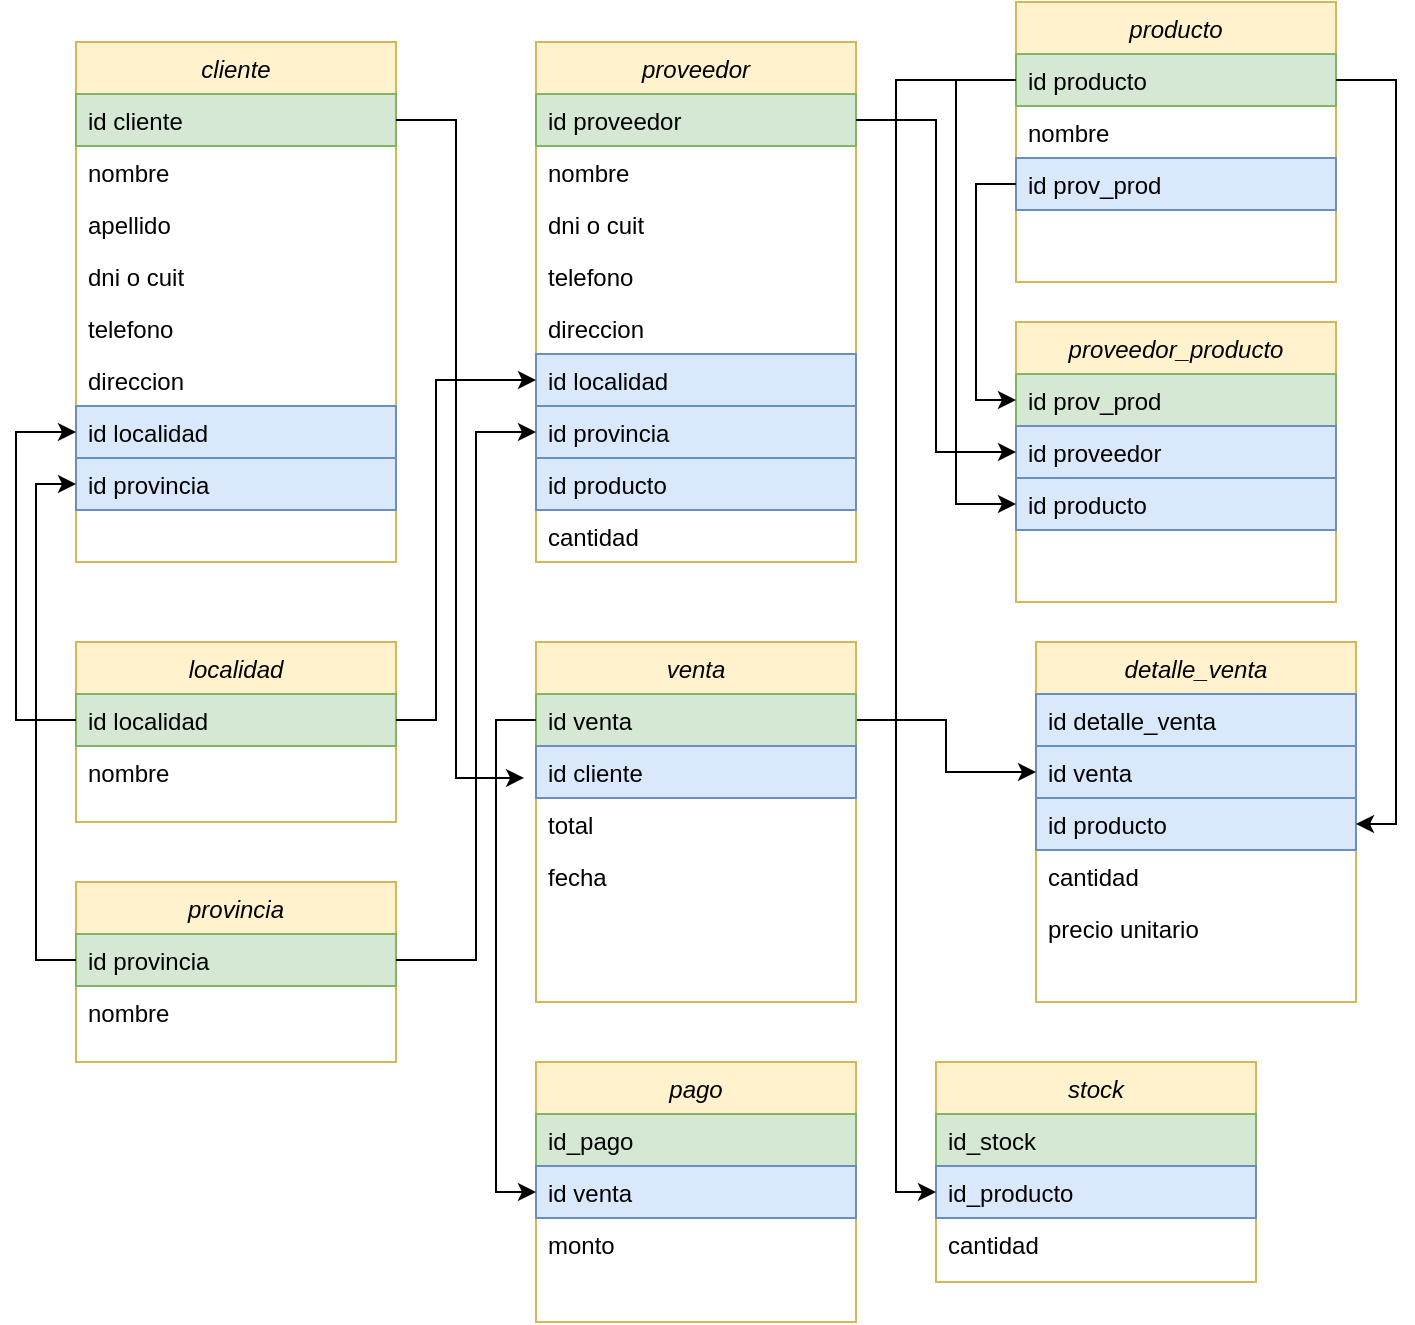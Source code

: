 <mxfile version="24.3.1" type="github">
  <diagram id="C5RBs43oDa-KdzZeNtuy" name="Page-1">
    <mxGraphModel dx="880" dy="434" grid="1" gridSize="10" guides="1" tooltips="1" connect="1" arrows="1" fold="1" page="1" pageScale="1" pageWidth="827" pageHeight="1169" math="0" shadow="0">
      <root>
        <mxCell id="WIyWlLk6GJQsqaUBKTNV-0" />
        <mxCell id="WIyWlLk6GJQsqaUBKTNV-1" parent="WIyWlLk6GJQsqaUBKTNV-0" />
        <mxCell id="zkfFHV4jXpPFQw0GAbJ--0" value="cliente" style="swimlane;fontStyle=2;align=center;verticalAlign=top;childLayout=stackLayout;horizontal=1;startSize=26;horizontalStack=0;resizeParent=1;resizeLast=0;collapsible=1;marginBottom=0;rounded=0;shadow=0;strokeWidth=1;fillColor=#fff2cc;strokeColor=#d6b656;" parent="WIyWlLk6GJQsqaUBKTNV-1" vertex="1">
          <mxGeometry x="40" y="50" width="160" height="260" as="geometry">
            <mxRectangle x="110" y="90" width="160" height="26" as="alternateBounds" />
          </mxGeometry>
        </mxCell>
        <mxCell id="lT-vKkIBtKRImfOXavmu-7" value="id cliente" style="text;align=left;verticalAlign=top;spacingLeft=4;spacingRight=4;overflow=hidden;rotatable=0;points=[[0,0.5],[1,0.5]];portConstraint=eastwest;fillColor=#d5e8d4;strokeColor=#82b366;" parent="zkfFHV4jXpPFQw0GAbJ--0" vertex="1">
          <mxGeometry y="26" width="160" height="26" as="geometry" />
        </mxCell>
        <mxCell id="zkfFHV4jXpPFQw0GAbJ--1" value="nombre" style="text;align=left;verticalAlign=top;spacingLeft=4;spacingRight=4;overflow=hidden;rotatable=0;points=[[0,0.5],[1,0.5]];portConstraint=eastwest;" parent="zkfFHV4jXpPFQw0GAbJ--0" vertex="1">
          <mxGeometry y="52" width="160" height="26" as="geometry" />
        </mxCell>
        <mxCell id="lT-vKkIBtKRImfOXavmu-24" value="apellido" style="text;align=left;verticalAlign=top;spacingLeft=4;spacingRight=4;overflow=hidden;rotatable=0;points=[[0,0.5],[1,0.5]];portConstraint=eastwest;rounded=0;shadow=0;html=0;" parent="zkfFHV4jXpPFQw0GAbJ--0" vertex="1">
          <mxGeometry y="78" width="160" height="26" as="geometry" />
        </mxCell>
        <mxCell id="lT-vKkIBtKRImfOXavmu-14" value="dni o cuit" style="text;align=left;verticalAlign=top;spacingLeft=4;spacingRight=4;overflow=hidden;rotatable=0;points=[[0,0.5],[1,0.5]];portConstraint=eastwest;rounded=0;shadow=0;html=0;" parent="zkfFHV4jXpPFQw0GAbJ--0" vertex="1">
          <mxGeometry y="104" width="160" height="26" as="geometry" />
        </mxCell>
        <mxCell id="zkfFHV4jXpPFQw0GAbJ--3" value="telefono" style="text;align=left;verticalAlign=top;spacingLeft=4;spacingRight=4;overflow=hidden;rotatable=0;points=[[0,0.5],[1,0.5]];portConstraint=eastwest;rounded=0;shadow=0;html=0;" parent="zkfFHV4jXpPFQw0GAbJ--0" vertex="1">
          <mxGeometry y="130" width="160" height="26" as="geometry" />
        </mxCell>
        <mxCell id="lT-vKkIBtKRImfOXavmu-5" value="direccion" style="text;align=left;verticalAlign=top;spacingLeft=4;spacingRight=4;overflow=hidden;rotatable=0;points=[[0,0.5],[1,0.5]];portConstraint=eastwest;rounded=0;shadow=0;html=0;" parent="zkfFHV4jXpPFQw0GAbJ--0" vertex="1">
          <mxGeometry y="156" width="160" height="26" as="geometry" />
        </mxCell>
        <mxCell id="lT-vKkIBtKRImfOXavmu-16" value="id localidad" style="text;align=left;verticalAlign=top;spacingLeft=4;spacingRight=4;overflow=hidden;rotatable=0;points=[[0,0.5],[1,0.5]];portConstraint=eastwest;rounded=0;shadow=0;html=0;fillColor=#dae8fc;strokeColor=#6c8ebf;" parent="zkfFHV4jXpPFQw0GAbJ--0" vertex="1">
          <mxGeometry y="182" width="160" height="26" as="geometry" />
        </mxCell>
        <mxCell id="lT-vKkIBtKRImfOXavmu-32" value="id provincia" style="text;align=left;verticalAlign=top;spacingLeft=4;spacingRight=4;overflow=hidden;rotatable=0;points=[[0,0.5],[1,0.5]];portConstraint=eastwest;rounded=0;shadow=0;html=0;fillColor=#dae8fc;strokeColor=#6c8ebf;" parent="zkfFHV4jXpPFQw0GAbJ--0" vertex="1">
          <mxGeometry y="208" width="160" height="26" as="geometry" />
        </mxCell>
        <mxCell id="lT-vKkIBtKRImfOXavmu-8" value="proveedor" style="swimlane;fontStyle=2;align=center;verticalAlign=top;childLayout=stackLayout;horizontal=1;startSize=26;horizontalStack=0;resizeParent=1;resizeLast=0;collapsible=1;marginBottom=0;rounded=0;shadow=0;strokeWidth=1;fillColor=#fff2cc;strokeColor=#d6b656;" parent="WIyWlLk6GJQsqaUBKTNV-1" vertex="1">
          <mxGeometry x="270" y="50" width="160" height="260" as="geometry">
            <mxRectangle x="110" y="90" width="160" height="26" as="alternateBounds" />
          </mxGeometry>
        </mxCell>
        <mxCell id="lT-vKkIBtKRImfOXavmu-9" value="id proveedor" style="text;align=left;verticalAlign=top;spacingLeft=4;spacingRight=4;overflow=hidden;rotatable=0;points=[[0,0.5],[1,0.5]];portConstraint=eastwest;fillColor=#d5e8d4;strokeColor=#82b366;" parent="lT-vKkIBtKRImfOXavmu-8" vertex="1">
          <mxGeometry y="26" width="160" height="26" as="geometry" />
        </mxCell>
        <mxCell id="lT-vKkIBtKRImfOXavmu-10" value="nombre" style="text;align=left;verticalAlign=top;spacingLeft=4;spacingRight=4;overflow=hidden;rotatable=0;points=[[0,0.5],[1,0.5]];portConstraint=eastwest;" parent="lT-vKkIBtKRImfOXavmu-8" vertex="1">
          <mxGeometry y="52" width="160" height="26" as="geometry" />
        </mxCell>
        <mxCell id="lT-vKkIBtKRImfOXavmu-11" value="dni o cuit" style="text;align=left;verticalAlign=top;spacingLeft=4;spacingRight=4;overflow=hidden;rotatable=0;points=[[0,0.5],[1,0.5]];portConstraint=eastwest;rounded=0;shadow=0;html=0;" parent="lT-vKkIBtKRImfOXavmu-8" vertex="1">
          <mxGeometry y="78" width="160" height="26" as="geometry" />
        </mxCell>
        <mxCell id="lT-vKkIBtKRImfOXavmu-12" value="telefono" style="text;align=left;verticalAlign=top;spacingLeft=4;spacingRight=4;overflow=hidden;rotatable=0;points=[[0,0.5],[1,0.5]];portConstraint=eastwest;rounded=0;shadow=0;html=0;" parent="lT-vKkIBtKRImfOXavmu-8" vertex="1">
          <mxGeometry y="104" width="160" height="26" as="geometry" />
        </mxCell>
        <mxCell id="lT-vKkIBtKRImfOXavmu-13" value="direccion" style="text;align=left;verticalAlign=top;spacingLeft=4;spacingRight=4;overflow=hidden;rotatable=0;points=[[0,0.5],[1,0.5]];portConstraint=eastwest;rounded=0;shadow=0;html=0;" parent="lT-vKkIBtKRImfOXavmu-8" vertex="1">
          <mxGeometry y="130" width="160" height="26" as="geometry" />
        </mxCell>
        <mxCell id="lT-vKkIBtKRImfOXavmu-34" value="id localidad" style="text;align=left;verticalAlign=top;spacingLeft=4;spacingRight=4;overflow=hidden;rotatable=0;points=[[0,0.5],[1,0.5]];portConstraint=eastwest;rounded=0;shadow=0;html=0;fillColor=#dae8fc;strokeColor=#6c8ebf;" parent="lT-vKkIBtKRImfOXavmu-8" vertex="1">
          <mxGeometry y="156" width="160" height="26" as="geometry" />
        </mxCell>
        <mxCell id="lT-vKkIBtKRImfOXavmu-35" value="id provincia" style="text;align=left;verticalAlign=top;spacingLeft=4;spacingRight=4;overflow=hidden;rotatable=0;points=[[0,0.5],[1,0.5]];portConstraint=eastwest;rounded=0;shadow=0;html=0;fillColor=#dae8fc;strokeColor=#6c8ebf;" parent="lT-vKkIBtKRImfOXavmu-8" vertex="1">
          <mxGeometry y="182" width="160" height="26" as="geometry" />
        </mxCell>
        <mxCell id="lT-vKkIBtKRImfOXavmu-40" value="id producto" style="text;align=left;verticalAlign=top;spacingLeft=4;spacingRight=4;overflow=hidden;rotatable=0;points=[[0,0.5],[1,0.5]];portConstraint=eastwest;rounded=0;shadow=0;html=0;fillColor=#dae8fc;strokeColor=#6c8ebf;" parent="lT-vKkIBtKRImfOXavmu-8" vertex="1">
          <mxGeometry y="208" width="160" height="26" as="geometry" />
        </mxCell>
        <mxCell id="lT-vKkIBtKRImfOXavmu-75" value="cantidad" style="text;align=left;verticalAlign=top;spacingLeft=4;spacingRight=4;overflow=hidden;rotatable=0;points=[[0,0.5],[1,0.5]];portConstraint=eastwest;" parent="lT-vKkIBtKRImfOXavmu-8" vertex="1">
          <mxGeometry y="234" width="160" height="26" as="geometry" />
        </mxCell>
        <mxCell id="lT-vKkIBtKRImfOXavmu-18" value="producto" style="swimlane;fontStyle=2;align=center;verticalAlign=top;childLayout=stackLayout;horizontal=1;startSize=26;horizontalStack=0;resizeParent=1;resizeLast=0;collapsible=1;marginBottom=0;rounded=0;shadow=0;strokeWidth=1;fillColor=#fff2cc;strokeColor=#d6b656;" parent="WIyWlLk6GJQsqaUBKTNV-1" vertex="1">
          <mxGeometry x="510" y="30" width="160" height="140" as="geometry">
            <mxRectangle x="110" y="90" width="160" height="26" as="alternateBounds" />
          </mxGeometry>
        </mxCell>
        <mxCell id="lT-vKkIBtKRImfOXavmu-19" value="id producto" style="text;align=left;verticalAlign=top;spacingLeft=4;spacingRight=4;overflow=hidden;rotatable=0;points=[[0,0.5],[1,0.5]];portConstraint=eastwest;fillColor=#d5e8d4;strokeColor=#82b366;" parent="lT-vKkIBtKRImfOXavmu-18" vertex="1">
          <mxGeometry y="26" width="160" height="26" as="geometry" />
        </mxCell>
        <mxCell id="lT-vKkIBtKRImfOXavmu-20" value="nombre" style="text;align=left;verticalAlign=top;spacingLeft=4;spacingRight=4;overflow=hidden;rotatable=0;points=[[0,0.5],[1,0.5]];portConstraint=eastwest;" parent="lT-vKkIBtKRImfOXavmu-18" vertex="1">
          <mxGeometry y="52" width="160" height="26" as="geometry" />
        </mxCell>
        <mxCell id="_AdkZtTfkjZvVcLTfwH7-5" value="id prov_prod" style="text;align=left;verticalAlign=top;spacingLeft=4;spacingRight=4;overflow=hidden;rotatable=0;points=[[0,0.5],[1,0.5]];portConstraint=eastwest;fillColor=#dae8fc;strokeColor=#6c8ebf;" vertex="1" parent="lT-vKkIBtKRImfOXavmu-18">
          <mxGeometry y="78" width="160" height="26" as="geometry" />
        </mxCell>
        <mxCell id="lT-vKkIBtKRImfOXavmu-25" value="localidad" style="swimlane;fontStyle=2;align=center;verticalAlign=top;childLayout=stackLayout;horizontal=1;startSize=26;horizontalStack=0;resizeParent=1;resizeLast=0;collapsible=1;marginBottom=0;rounded=0;shadow=0;strokeWidth=1;fillColor=#fff2cc;strokeColor=#d6b656;" parent="WIyWlLk6GJQsqaUBKTNV-1" vertex="1">
          <mxGeometry x="40" y="350" width="160" height="90" as="geometry">
            <mxRectangle x="110" y="90" width="160" height="26" as="alternateBounds" />
          </mxGeometry>
        </mxCell>
        <mxCell id="lT-vKkIBtKRImfOXavmu-26" value="id localidad" style="text;align=left;verticalAlign=top;spacingLeft=4;spacingRight=4;overflow=hidden;rotatable=0;points=[[0,0.5],[1,0.5]];portConstraint=eastwest;fillColor=#d5e8d4;strokeColor=#82b366;" parent="lT-vKkIBtKRImfOXavmu-25" vertex="1">
          <mxGeometry y="26" width="160" height="26" as="geometry" />
        </mxCell>
        <mxCell id="lT-vKkIBtKRImfOXavmu-27" value="nombre" style="text;align=left;verticalAlign=top;spacingLeft=4;spacingRight=4;overflow=hidden;rotatable=0;points=[[0,0.5],[1,0.5]];portConstraint=eastwest;" parent="lT-vKkIBtKRImfOXavmu-25" vertex="1">
          <mxGeometry y="52" width="160" height="26" as="geometry" />
        </mxCell>
        <mxCell id="lT-vKkIBtKRImfOXavmu-29" value="provincia" style="swimlane;fontStyle=2;align=center;verticalAlign=top;childLayout=stackLayout;horizontal=1;startSize=26;horizontalStack=0;resizeParent=1;resizeLast=0;collapsible=1;marginBottom=0;rounded=0;shadow=0;strokeWidth=1;fillColor=#fff2cc;strokeColor=#d6b656;" parent="WIyWlLk6GJQsqaUBKTNV-1" vertex="1">
          <mxGeometry x="40" y="470" width="160" height="90" as="geometry">
            <mxRectangle x="110" y="90" width="160" height="26" as="alternateBounds" />
          </mxGeometry>
        </mxCell>
        <mxCell id="lT-vKkIBtKRImfOXavmu-30" value="id provincia" style="text;align=left;verticalAlign=top;spacingLeft=4;spacingRight=4;overflow=hidden;rotatable=0;points=[[0,0.5],[1,0.5]];portConstraint=eastwest;fillColor=#d5e8d4;strokeColor=#82b366;" parent="lT-vKkIBtKRImfOXavmu-29" vertex="1">
          <mxGeometry y="26" width="160" height="26" as="geometry" />
        </mxCell>
        <mxCell id="lT-vKkIBtKRImfOXavmu-31" value="nombre" style="text;align=left;verticalAlign=top;spacingLeft=4;spacingRight=4;overflow=hidden;rotatable=0;points=[[0,0.5],[1,0.5]];portConstraint=eastwest;" parent="lT-vKkIBtKRImfOXavmu-29" vertex="1">
          <mxGeometry y="52" width="160" height="26" as="geometry" />
        </mxCell>
        <mxCell id="lT-vKkIBtKRImfOXavmu-43" style="edgeStyle=orthogonalEdgeStyle;rounded=0;orthogonalLoop=1;jettySize=auto;html=1;exitX=0;exitY=0.5;exitDx=0;exitDy=0;entryX=0;entryY=0.75;entryDx=0;entryDy=0;" parent="WIyWlLk6GJQsqaUBKTNV-1" source="lT-vKkIBtKRImfOXavmu-26" target="zkfFHV4jXpPFQw0GAbJ--0" edge="1">
          <mxGeometry relative="1" as="geometry">
            <Array as="points">
              <mxPoint x="10" y="389" />
              <mxPoint x="10" y="245" />
            </Array>
          </mxGeometry>
        </mxCell>
        <mxCell id="lT-vKkIBtKRImfOXavmu-44" style="edgeStyle=orthogonalEdgeStyle;rounded=0;orthogonalLoop=1;jettySize=auto;html=1;exitX=0;exitY=0.5;exitDx=0;exitDy=0;entryX=0;entryY=0.5;entryDx=0;entryDy=0;" parent="WIyWlLk6GJQsqaUBKTNV-1" source="lT-vKkIBtKRImfOXavmu-30" target="lT-vKkIBtKRImfOXavmu-32" edge="1">
          <mxGeometry relative="1" as="geometry" />
        </mxCell>
        <mxCell id="lT-vKkIBtKRImfOXavmu-47" style="edgeStyle=orthogonalEdgeStyle;rounded=0;orthogonalLoop=1;jettySize=auto;html=1;exitX=1;exitY=0.5;exitDx=0;exitDy=0;" parent="WIyWlLk6GJQsqaUBKTNV-1" source="lT-vKkIBtKRImfOXavmu-26" target="lT-vKkIBtKRImfOXavmu-34" edge="1">
          <mxGeometry relative="1" as="geometry">
            <Array as="points">
              <mxPoint x="220" y="389" />
              <mxPoint x="220" y="219" />
            </Array>
          </mxGeometry>
        </mxCell>
        <mxCell id="lT-vKkIBtKRImfOXavmu-48" style="edgeStyle=orthogonalEdgeStyle;rounded=0;orthogonalLoop=1;jettySize=auto;html=1;exitX=1;exitY=0.5;exitDx=0;exitDy=0;entryX=0;entryY=0.75;entryDx=0;entryDy=0;" parent="WIyWlLk6GJQsqaUBKTNV-1" source="lT-vKkIBtKRImfOXavmu-30" target="lT-vKkIBtKRImfOXavmu-8" edge="1">
          <mxGeometry relative="1" as="geometry">
            <Array as="points">
              <mxPoint x="240" y="509" />
              <mxPoint x="240" y="245" />
            </Array>
          </mxGeometry>
        </mxCell>
        <mxCell id="lT-vKkIBtKRImfOXavmu-55" value="detalle_venta" style="swimlane;fontStyle=2;align=center;verticalAlign=top;childLayout=stackLayout;horizontal=1;startSize=26;horizontalStack=0;resizeParent=1;resizeLast=0;collapsible=1;marginBottom=0;rounded=0;shadow=0;strokeWidth=1;fillColor=#fff2cc;strokeColor=#d6b656;" parent="WIyWlLk6GJQsqaUBKTNV-1" vertex="1">
          <mxGeometry x="520" y="350" width="160" height="180" as="geometry">
            <mxRectangle x="110" y="90" width="160" height="26" as="alternateBounds" />
          </mxGeometry>
        </mxCell>
        <mxCell id="lT-vKkIBtKRImfOXavmu-72" value="id detalle_venta" style="text;align=left;verticalAlign=top;spacingLeft=4;spacingRight=4;overflow=hidden;rotatable=0;points=[[0,0.5],[1,0.5]];portConstraint=eastwest;fillColor=#dae8fc;strokeColor=#6c8ebf;" parent="lT-vKkIBtKRImfOXavmu-55" vertex="1">
          <mxGeometry y="26" width="160" height="26" as="geometry" />
        </mxCell>
        <mxCell id="lT-vKkIBtKRImfOXavmu-56" value="id venta" style="text;align=left;verticalAlign=top;spacingLeft=4;spacingRight=4;overflow=hidden;rotatable=0;points=[[0,0.5],[1,0.5]];portConstraint=eastwest;fillColor=#dae8fc;strokeColor=#6c8ebf;" parent="lT-vKkIBtKRImfOXavmu-55" vertex="1">
          <mxGeometry y="52" width="160" height="26" as="geometry" />
        </mxCell>
        <mxCell id="lT-vKkIBtKRImfOXavmu-58" value="id producto" style="text;align=left;verticalAlign=top;spacingLeft=4;spacingRight=4;overflow=hidden;rotatable=0;points=[[0,0.5],[1,0.5]];portConstraint=eastwest;rounded=0;shadow=0;html=0;fillColor=#dae8fc;strokeColor=#6c8ebf;" parent="lT-vKkIBtKRImfOXavmu-55" vertex="1">
          <mxGeometry y="78" width="160" height="26" as="geometry" />
        </mxCell>
        <mxCell id="lT-vKkIBtKRImfOXavmu-61" value="cantidad" style="text;align=left;verticalAlign=top;spacingLeft=4;spacingRight=4;overflow=hidden;rotatable=0;points=[[0,0.5],[1,0.5]];portConstraint=eastwest;" parent="lT-vKkIBtKRImfOXavmu-55" vertex="1">
          <mxGeometry y="104" width="160" height="26" as="geometry" />
        </mxCell>
        <mxCell id="lT-vKkIBtKRImfOXavmu-62" value="precio unitario" style="text;align=left;verticalAlign=top;spacingLeft=4;spacingRight=4;overflow=hidden;rotatable=0;points=[[0,0.5],[1,0.5]];portConstraint=eastwest;" parent="lT-vKkIBtKRImfOXavmu-55" vertex="1">
          <mxGeometry y="130" width="160" height="26" as="geometry" />
        </mxCell>
        <mxCell id="lT-vKkIBtKRImfOXavmu-68" style="edgeStyle=orthogonalEdgeStyle;rounded=0;orthogonalLoop=1;jettySize=auto;html=1;exitX=1;exitY=0.5;exitDx=0;exitDy=0;entryX=1;entryY=0.5;entryDx=0;entryDy=0;" parent="WIyWlLk6GJQsqaUBKTNV-1" source="lT-vKkIBtKRImfOXavmu-19" target="lT-vKkIBtKRImfOXavmu-58" edge="1">
          <mxGeometry relative="1" as="geometry" />
        </mxCell>
        <mxCell id="lT-vKkIBtKRImfOXavmu-73" style="edgeStyle=orthogonalEdgeStyle;rounded=0;orthogonalLoop=1;jettySize=auto;html=1;exitX=1;exitY=0.5;exitDx=0;exitDy=0;entryX=0;entryY=0.5;entryDx=0;entryDy=0;" parent="WIyWlLk6GJQsqaUBKTNV-1" source="lT-vKkIBtKRImfOXavmu-70" target="lT-vKkIBtKRImfOXavmu-56" edge="1">
          <mxGeometry relative="1" as="geometry" />
        </mxCell>
        <mxCell id="lT-vKkIBtKRImfOXavmu-69" value="venta" style="swimlane;fontStyle=2;align=center;verticalAlign=top;childLayout=stackLayout;horizontal=1;startSize=26;horizontalStack=0;resizeParent=1;resizeLast=0;collapsible=1;marginBottom=0;rounded=0;shadow=0;strokeWidth=1;fillColor=#fff2cc;strokeColor=#d6b656;" parent="WIyWlLk6GJQsqaUBKTNV-1" vertex="1">
          <mxGeometry x="270" y="350" width="160" height="180" as="geometry">
            <mxRectangle x="110" y="90" width="160" height="26" as="alternateBounds" />
          </mxGeometry>
        </mxCell>
        <mxCell id="lT-vKkIBtKRImfOXavmu-70" value="id venta" style="text;align=left;verticalAlign=top;spacingLeft=4;spacingRight=4;overflow=hidden;rotatable=0;points=[[0,0.5],[1,0.5]];portConstraint=eastwest;fillColor=#d5e8d4;strokeColor=#82b366;" parent="lT-vKkIBtKRImfOXavmu-69" vertex="1">
          <mxGeometry y="26" width="160" height="26" as="geometry" />
        </mxCell>
        <mxCell id="lT-vKkIBtKRImfOXavmu-71" value="id cliente" style="text;align=left;verticalAlign=top;spacingLeft=4;spacingRight=4;overflow=hidden;rotatable=0;points=[[0,0.5],[1,0.5]];portConstraint=eastwest;fillColor=#dae8fc;strokeColor=#6c8ebf;" parent="lT-vKkIBtKRImfOXavmu-69" vertex="1">
          <mxGeometry y="52" width="160" height="26" as="geometry" />
        </mxCell>
        <mxCell id="lT-vKkIBtKRImfOXavmu-60" value="total" style="text;align=left;verticalAlign=top;spacingLeft=4;spacingRight=4;overflow=hidden;rotatable=0;points=[[0,0.5],[1,0.5]];portConstraint=eastwest;" parent="lT-vKkIBtKRImfOXavmu-69" vertex="1">
          <mxGeometry y="78" width="160" height="26" as="geometry" />
        </mxCell>
        <mxCell id="lT-vKkIBtKRImfOXavmu-59" value="fecha" style="text;align=left;verticalAlign=top;spacingLeft=4;spacingRight=4;overflow=hidden;rotatable=0;points=[[0,0.5],[1,0.5]];portConstraint=eastwest;" parent="lT-vKkIBtKRImfOXavmu-69" vertex="1">
          <mxGeometry y="104" width="160" height="26" as="geometry" />
        </mxCell>
        <mxCell id="lT-vKkIBtKRImfOXavmu-74" style="edgeStyle=orthogonalEdgeStyle;rounded=0;orthogonalLoop=1;jettySize=auto;html=1;exitX=1;exitY=0.5;exitDx=0;exitDy=0;entryX=-0.037;entryY=0.615;entryDx=0;entryDy=0;entryPerimeter=0;" parent="WIyWlLk6GJQsqaUBKTNV-1" source="lT-vKkIBtKRImfOXavmu-7" target="lT-vKkIBtKRImfOXavmu-71" edge="1">
          <mxGeometry relative="1" as="geometry">
            <Array as="points">
              <mxPoint x="230" y="89" />
              <mxPoint x="230" y="418" />
            </Array>
          </mxGeometry>
        </mxCell>
        <mxCell id="lT-vKkIBtKRImfOXavmu-76" value="stock" style="swimlane;fontStyle=2;align=center;verticalAlign=top;childLayout=stackLayout;horizontal=1;startSize=26;horizontalStack=0;resizeParent=1;resizeLast=0;collapsible=1;marginBottom=0;rounded=0;shadow=0;strokeWidth=1;fillColor=#fff2cc;strokeColor=#d6b656;" parent="WIyWlLk6GJQsqaUBKTNV-1" vertex="1">
          <mxGeometry x="470" y="560" width="160" height="110" as="geometry">
            <mxRectangle x="110" y="90" width="160" height="26" as="alternateBounds" />
          </mxGeometry>
        </mxCell>
        <mxCell id="lT-vKkIBtKRImfOXavmu-77" value="id_stock" style="text;align=left;verticalAlign=top;spacingLeft=4;spacingRight=4;overflow=hidden;rotatable=0;points=[[0,0.5],[1,0.5]];portConstraint=eastwest;fillColor=#d5e8d4;strokeColor=#82b366;" parent="lT-vKkIBtKRImfOXavmu-76" vertex="1">
          <mxGeometry y="26" width="160" height="26" as="geometry" />
        </mxCell>
        <mxCell id="lT-vKkIBtKRImfOXavmu-78" value="id_producto" style="text;align=left;verticalAlign=top;spacingLeft=4;spacingRight=4;overflow=hidden;rotatable=0;points=[[0,0.5],[1,0.5]];portConstraint=eastwest;fillColor=#dae8fc;strokeColor=#6c8ebf;" parent="lT-vKkIBtKRImfOXavmu-76" vertex="1">
          <mxGeometry y="52" width="160" height="26" as="geometry" />
        </mxCell>
        <mxCell id="lT-vKkIBtKRImfOXavmu-79" value="cantidad" style="text;align=left;verticalAlign=top;spacingLeft=4;spacingRight=4;overflow=hidden;rotatable=0;points=[[0,0.5],[1,0.5]];portConstraint=eastwest;" parent="lT-vKkIBtKRImfOXavmu-76" vertex="1">
          <mxGeometry y="78" width="160" height="26" as="geometry" />
        </mxCell>
        <mxCell id="lT-vKkIBtKRImfOXavmu-80" style="edgeStyle=orthogonalEdgeStyle;rounded=0;orthogonalLoop=1;jettySize=auto;html=1;exitX=0;exitY=0.5;exitDx=0;exitDy=0;entryX=0;entryY=0.5;entryDx=0;entryDy=0;" parent="WIyWlLk6GJQsqaUBKTNV-1" source="lT-vKkIBtKRImfOXavmu-19" target="lT-vKkIBtKRImfOXavmu-78" edge="1">
          <mxGeometry relative="1" as="geometry">
            <Array as="points">
              <mxPoint x="450" y="69" />
              <mxPoint x="450" y="625" />
            </Array>
          </mxGeometry>
        </mxCell>
        <mxCell id="_AdkZtTfkjZvVcLTfwH7-0" value="proveedor_producto" style="swimlane;fontStyle=2;align=center;verticalAlign=top;childLayout=stackLayout;horizontal=1;startSize=26;horizontalStack=0;resizeParent=1;resizeLast=0;collapsible=1;marginBottom=0;rounded=0;shadow=0;strokeWidth=1;fillColor=#fff2cc;strokeColor=#d6b656;" vertex="1" parent="WIyWlLk6GJQsqaUBKTNV-1">
          <mxGeometry x="510" y="190" width="160" height="140" as="geometry">
            <mxRectangle x="110" y="90" width="160" height="26" as="alternateBounds" />
          </mxGeometry>
        </mxCell>
        <mxCell id="_AdkZtTfkjZvVcLTfwH7-1" value="id prov_prod" style="text;align=left;verticalAlign=top;spacingLeft=4;spacingRight=4;overflow=hidden;rotatable=0;points=[[0,0.5],[1,0.5]];portConstraint=eastwest;fillColor=#d5e8d4;strokeColor=#82b366;" vertex="1" parent="_AdkZtTfkjZvVcLTfwH7-0">
          <mxGeometry y="26" width="160" height="26" as="geometry" />
        </mxCell>
        <mxCell id="_AdkZtTfkjZvVcLTfwH7-3" value="id proveedor" style="text;align=left;verticalAlign=top;spacingLeft=4;spacingRight=4;overflow=hidden;rotatable=0;points=[[0,0.5],[1,0.5]];portConstraint=eastwest;fillColor=#dae8fc;strokeColor=#6c8ebf;" vertex="1" parent="_AdkZtTfkjZvVcLTfwH7-0">
          <mxGeometry y="52" width="160" height="26" as="geometry" />
        </mxCell>
        <mxCell id="_AdkZtTfkjZvVcLTfwH7-4" value="id producto" style="text;align=left;verticalAlign=top;spacingLeft=4;spacingRight=4;overflow=hidden;rotatable=0;points=[[0,0.5],[1,0.5]];portConstraint=eastwest;fillColor=#dae8fc;strokeColor=#6c8ebf;" vertex="1" parent="_AdkZtTfkjZvVcLTfwH7-0">
          <mxGeometry y="78" width="160" height="26" as="geometry" />
        </mxCell>
        <mxCell id="_AdkZtTfkjZvVcLTfwH7-6" style="edgeStyle=orthogonalEdgeStyle;rounded=0;orthogonalLoop=1;jettySize=auto;html=1;exitX=0;exitY=0.5;exitDx=0;exitDy=0;entryX=0;entryY=0.5;entryDx=0;entryDy=0;" edge="1" parent="WIyWlLk6GJQsqaUBKTNV-1" source="_AdkZtTfkjZvVcLTfwH7-5" target="_AdkZtTfkjZvVcLTfwH7-1">
          <mxGeometry relative="1" as="geometry" />
        </mxCell>
        <mxCell id="_AdkZtTfkjZvVcLTfwH7-8" style="edgeStyle=orthogonalEdgeStyle;rounded=0;orthogonalLoop=1;jettySize=auto;html=1;exitX=1;exitY=0.5;exitDx=0;exitDy=0;entryX=0;entryY=0.5;entryDx=0;entryDy=0;" edge="1" parent="WIyWlLk6GJQsqaUBKTNV-1" source="lT-vKkIBtKRImfOXavmu-9" target="_AdkZtTfkjZvVcLTfwH7-3">
          <mxGeometry relative="1" as="geometry" />
        </mxCell>
        <mxCell id="_AdkZtTfkjZvVcLTfwH7-9" style="edgeStyle=orthogonalEdgeStyle;rounded=0;orthogonalLoop=1;jettySize=auto;html=1;exitX=0;exitY=0.5;exitDx=0;exitDy=0;entryX=0;entryY=0.5;entryDx=0;entryDy=0;" edge="1" parent="WIyWlLk6GJQsqaUBKTNV-1" source="lT-vKkIBtKRImfOXavmu-19" target="_AdkZtTfkjZvVcLTfwH7-4">
          <mxGeometry relative="1" as="geometry">
            <Array as="points">
              <mxPoint x="480" y="69" />
              <mxPoint x="480" y="281" />
            </Array>
          </mxGeometry>
        </mxCell>
        <mxCell id="_AdkZtTfkjZvVcLTfwH7-10" value="pago" style="swimlane;fontStyle=2;align=center;verticalAlign=top;childLayout=stackLayout;horizontal=1;startSize=26;horizontalStack=0;resizeParent=1;resizeLast=0;collapsible=1;marginBottom=0;rounded=0;shadow=0;strokeWidth=1;fillColor=#fff2cc;strokeColor=#d6b656;" vertex="1" parent="WIyWlLk6GJQsqaUBKTNV-1">
          <mxGeometry x="270" y="560" width="160" height="130" as="geometry">
            <mxRectangle x="110" y="90" width="160" height="26" as="alternateBounds" />
          </mxGeometry>
        </mxCell>
        <mxCell id="_AdkZtTfkjZvVcLTfwH7-11" value="id_pago" style="text;align=left;verticalAlign=top;spacingLeft=4;spacingRight=4;overflow=hidden;rotatable=0;points=[[0,0.5],[1,0.5]];portConstraint=eastwest;fillColor=#d5e8d4;strokeColor=#82b366;" vertex="1" parent="_AdkZtTfkjZvVcLTfwH7-10">
          <mxGeometry y="26" width="160" height="26" as="geometry" />
        </mxCell>
        <mxCell id="_AdkZtTfkjZvVcLTfwH7-12" value="id venta" style="text;align=left;verticalAlign=top;spacingLeft=4;spacingRight=4;overflow=hidden;rotatable=0;points=[[0,0.5],[1,0.5]];portConstraint=eastwest;fillColor=#dae8fc;strokeColor=#6c8ebf;" vertex="1" parent="_AdkZtTfkjZvVcLTfwH7-10">
          <mxGeometry y="52" width="160" height="26" as="geometry" />
        </mxCell>
        <mxCell id="_AdkZtTfkjZvVcLTfwH7-13" value="monto" style="text;align=left;verticalAlign=top;spacingLeft=4;spacingRight=4;overflow=hidden;rotatable=0;points=[[0,0.5],[1,0.5]];portConstraint=eastwest;" vertex="1" parent="_AdkZtTfkjZvVcLTfwH7-10">
          <mxGeometry y="78" width="160" height="26" as="geometry" />
        </mxCell>
        <mxCell id="_AdkZtTfkjZvVcLTfwH7-16" style="edgeStyle=orthogonalEdgeStyle;rounded=0;orthogonalLoop=1;jettySize=auto;html=1;exitX=0;exitY=0.5;exitDx=0;exitDy=0;entryX=0;entryY=0.5;entryDx=0;entryDy=0;" edge="1" parent="WIyWlLk6GJQsqaUBKTNV-1" source="lT-vKkIBtKRImfOXavmu-70" target="_AdkZtTfkjZvVcLTfwH7-10">
          <mxGeometry relative="1" as="geometry" />
        </mxCell>
      </root>
    </mxGraphModel>
  </diagram>
</mxfile>

